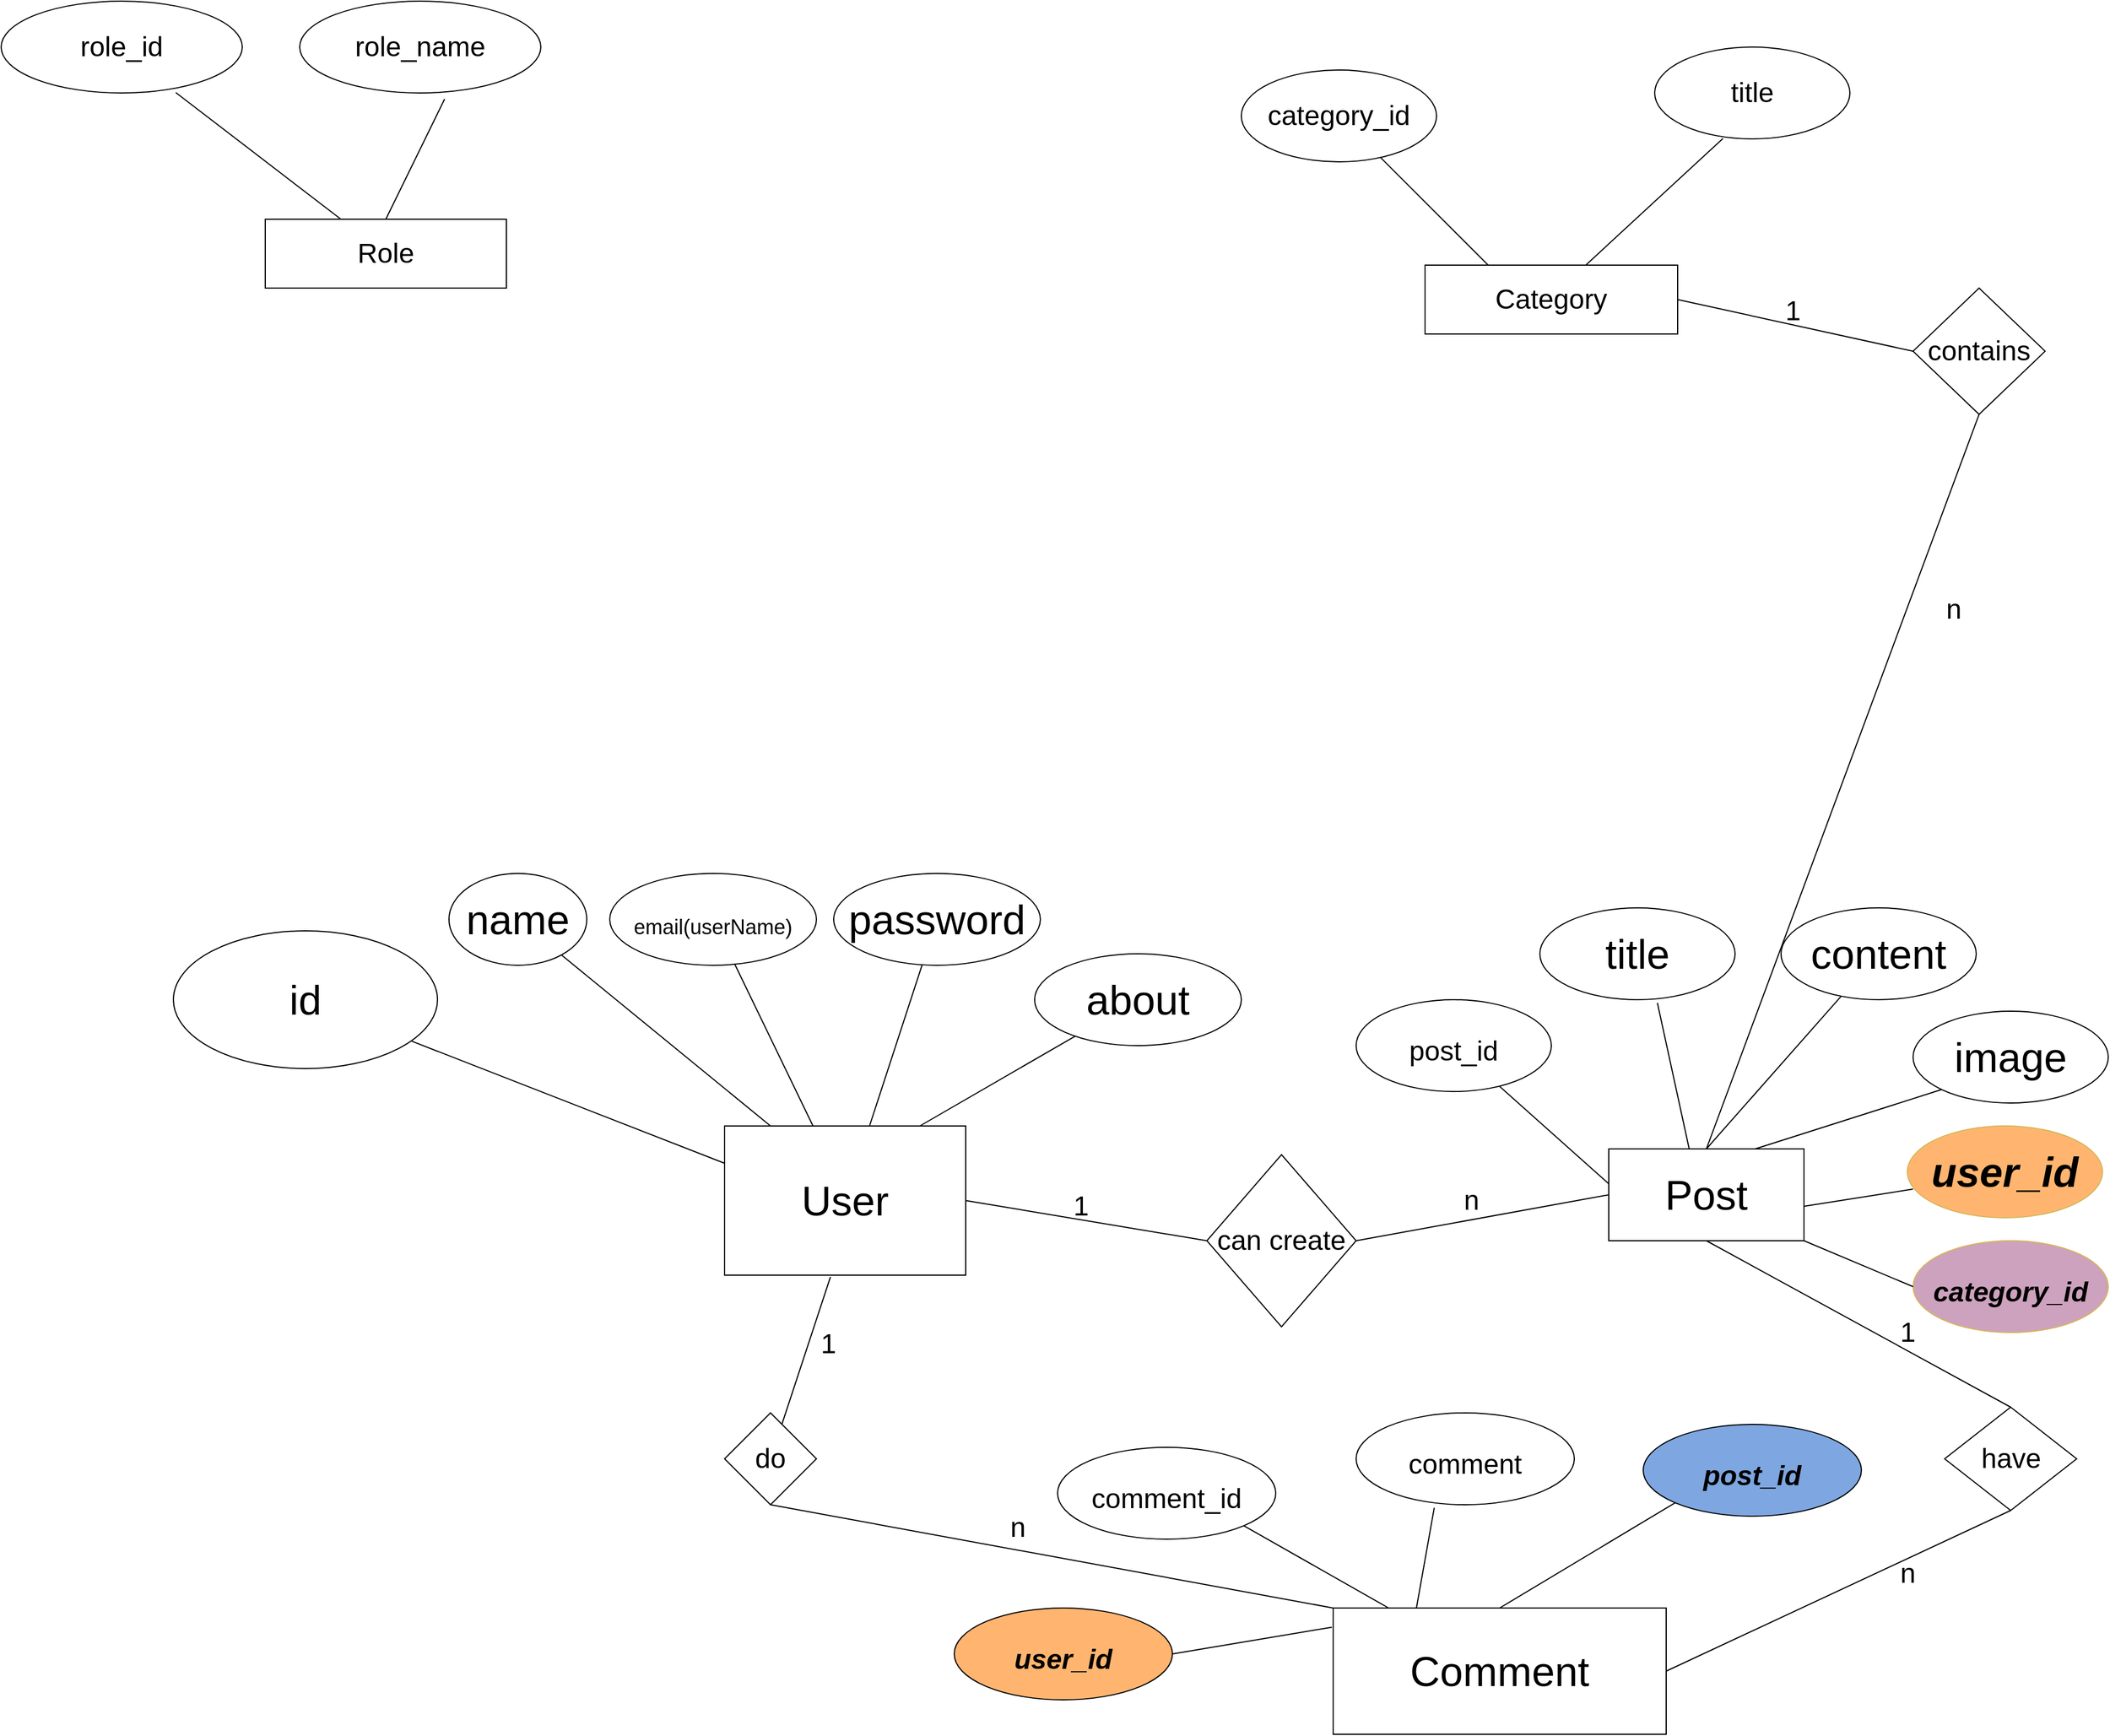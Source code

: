 <mxfile version="20.8.10" type="device"><diagram name="Page-1" id="1Idt4QPA3rqxyBycHQle"><mxGraphModel dx="4350" dy="2903" grid="1" gridSize="10" guides="1" tooltips="1" connect="1" arrows="1" fold="1" page="1" pageScale="1" pageWidth="850" pageHeight="1100" math="0" shadow="0"><root><mxCell id="0"/><mxCell id="1" parent="0"/><mxCell id="pGsS5IjglY1lXLFlicYx-1" value="&lt;font style=&quot;font-size: 36px;&quot;&gt;User&lt;/font&gt;" style="rounded=0;whiteSpace=wrap;html=1;" vertex="1" parent="1"><mxGeometry x="240" y="20" width="210" height="130" as="geometry"/></mxCell><mxCell id="pGsS5IjglY1lXLFlicYx-2" value="id" style="ellipse;whiteSpace=wrap;html=1;fontSize=36;" vertex="1" parent="1"><mxGeometry x="-240" y="-150" width="230" height="120" as="geometry"/></mxCell><mxCell id="pGsS5IjglY1lXLFlicYx-4" value="name" style="ellipse;whiteSpace=wrap;html=1;fontSize=36;" vertex="1" parent="1"><mxGeometry y="-200" width="120" height="80" as="geometry"/></mxCell><mxCell id="pGsS5IjglY1lXLFlicYx-5" value="" style="endArrow=none;html=1;rounded=0;fontSize=36;exitX=0;exitY=0.25;exitDx=0;exitDy=0;" edge="1" parent="1" source="pGsS5IjglY1lXLFlicYx-1" target="pGsS5IjglY1lXLFlicYx-2"><mxGeometry width="50" height="50" relative="1" as="geometry"><mxPoint x="260" y="110" as="sourcePoint"/><mxPoint x="420" y="230" as="targetPoint"/></mxGeometry></mxCell><mxCell id="pGsS5IjglY1lXLFlicYx-6" value="" style="endArrow=none;html=1;rounded=0;fontSize=36;" edge="1" parent="1" target="pGsS5IjglY1lXLFlicYx-4"><mxGeometry width="50" height="50" relative="1" as="geometry"><mxPoint x="280" y="20" as="sourcePoint"/><mxPoint x="450" y="140" as="targetPoint"/></mxGeometry></mxCell><mxCell id="pGsS5IjglY1lXLFlicYx-7" value="&lt;font style=&quot;font-size: 18px;&quot;&gt;email(userName)&lt;/font&gt;" style="ellipse;whiteSpace=wrap;html=1;fontSize=36;" vertex="1" parent="1"><mxGeometry x="140" y="-200" width="180" height="80" as="geometry"/></mxCell><mxCell id="pGsS5IjglY1lXLFlicYx-8" value="password" style="ellipse;whiteSpace=wrap;html=1;fontSize=36;" vertex="1" parent="1"><mxGeometry x="335" y="-200" width="180" height="80" as="geometry"/></mxCell><mxCell id="pGsS5IjglY1lXLFlicYx-11" value="about" style="ellipse;whiteSpace=wrap;html=1;fontSize=36;" vertex="1" parent="1"><mxGeometry x="510" y="-130" width="180" height="80" as="geometry"/></mxCell><mxCell id="pGsS5IjglY1lXLFlicYx-12" value="" style="endArrow=none;html=1;rounded=0;fontSize=18;" edge="1" parent="1" target="pGsS5IjglY1lXLFlicYx-7"><mxGeometry width="50" height="50" relative="1" as="geometry"><mxPoint x="317" y="20" as="sourcePoint"/><mxPoint x="450" y="140" as="targetPoint"/></mxGeometry></mxCell><mxCell id="pGsS5IjglY1lXLFlicYx-13" value="" style="endArrow=none;html=1;rounded=0;fontSize=18;" edge="1" parent="1" source="pGsS5IjglY1lXLFlicYx-1" target="pGsS5IjglY1lXLFlicYx-8"><mxGeometry width="50" height="50" relative="1" as="geometry"><mxPoint x="400" y="10" as="sourcePoint"/><mxPoint x="430" y="-110" as="targetPoint"/></mxGeometry></mxCell><mxCell id="pGsS5IjglY1lXLFlicYx-14" value="" style="endArrow=none;html=1;rounded=0;fontSize=18;exitX=0.81;exitY=0;exitDx=0;exitDy=0;exitPerimeter=0;" edge="1" parent="1" source="pGsS5IjglY1lXLFlicYx-1" target="pGsS5IjglY1lXLFlicYx-11"><mxGeometry width="50" height="50" relative="1" as="geometry"><mxPoint x="400" y="190" as="sourcePoint"/><mxPoint x="450" y="140" as="targetPoint"/></mxGeometry></mxCell><mxCell id="pGsS5IjglY1lXLFlicYx-16" value="&lt;font style=&quot;font-size: 36px;&quot;&gt;Post&lt;/font&gt;" style="rounded=0;whiteSpace=wrap;html=1;fontSize=18;" vertex="1" parent="1"><mxGeometry x="1010" y="40" width="170" height="80" as="geometry"/></mxCell><mxCell id="pGsS5IjglY1lXLFlicYx-17" value="&lt;font style=&quot;font-size: 24px;&quot;&gt;post_id&lt;/font&gt;" style="ellipse;whiteSpace=wrap;html=1;fontSize=36;" vertex="1" parent="1"><mxGeometry x="790" y="-90" width="170" height="80" as="geometry"/></mxCell><mxCell id="pGsS5IjglY1lXLFlicYx-18" value="content" style="ellipse;whiteSpace=wrap;html=1;fontSize=36;" vertex="1" parent="1"><mxGeometry x="1160" y="-170" width="170" height="80" as="geometry"/></mxCell><mxCell id="pGsS5IjglY1lXLFlicYx-19" value="title" style="ellipse;whiteSpace=wrap;html=1;fontSize=36;" vertex="1" parent="1"><mxGeometry x="950" y="-170" width="170" height="80" as="geometry"/></mxCell><mxCell id="pGsS5IjglY1lXLFlicYx-20" value="image" style="ellipse;whiteSpace=wrap;html=1;fontSize=36;" vertex="1" parent="1"><mxGeometry x="1275" y="-80" width="170" height="80" as="geometry"/></mxCell><mxCell id="pGsS5IjglY1lXLFlicYx-21" value="&lt;b&gt;&lt;i&gt;user_id&lt;/i&gt;&lt;/b&gt;" style="ellipse;whiteSpace=wrap;html=1;fontSize=36;fillColor=#FFB570;strokeColor=#d6b656;" vertex="1" parent="1"><mxGeometry x="1270" y="20" width="170" height="80" as="geometry"/></mxCell><mxCell id="pGsS5IjglY1lXLFlicYx-22" value="" style="endArrow=none;html=1;rounded=0;fontSize=24;exitX=0;exitY=0.38;exitDx=0;exitDy=0;exitPerimeter=0;" edge="1" parent="1" source="pGsS5IjglY1lXLFlicYx-16" target="pGsS5IjglY1lXLFlicYx-17"><mxGeometry width="50" height="50" relative="1" as="geometry"><mxPoint x="780" y="30" as="sourcePoint"/><mxPoint x="830" y="-20" as="targetPoint"/></mxGeometry></mxCell><mxCell id="pGsS5IjglY1lXLFlicYx-24" value="" style="endArrow=none;html=1;rounded=0;fontSize=24;exitX=0.602;exitY=1.034;exitDx=0;exitDy=0;exitPerimeter=0;entryX=0.412;entryY=0;entryDx=0;entryDy=0;entryPerimeter=0;" edge="1" parent="1" source="pGsS5IjglY1lXLFlicYx-19" target="pGsS5IjglY1lXLFlicYx-16"><mxGeometry width="50" height="50" relative="1" as="geometry"><mxPoint x="780" y="30" as="sourcePoint"/><mxPoint x="830" y="-20" as="targetPoint"/></mxGeometry></mxCell><mxCell id="pGsS5IjglY1lXLFlicYx-25" value="" style="endArrow=none;html=1;rounded=0;fontSize=24;entryX=0.5;entryY=0;entryDx=0;entryDy=0;" edge="1" parent="1" source="pGsS5IjglY1lXLFlicYx-18" target="pGsS5IjglY1lXLFlicYx-16"><mxGeometry width="50" height="50" relative="1" as="geometry"><mxPoint x="780" y="30" as="sourcePoint"/><mxPoint x="830" y="-20" as="targetPoint"/></mxGeometry></mxCell><mxCell id="pGsS5IjglY1lXLFlicYx-26" value="" style="endArrow=none;html=1;rounded=0;fontSize=24;entryX=0;entryY=1;entryDx=0;entryDy=0;exitX=0.75;exitY=0;exitDx=0;exitDy=0;" edge="1" parent="1" source="pGsS5IjglY1lXLFlicYx-16" target="pGsS5IjglY1lXLFlicYx-20"><mxGeometry width="50" height="50" relative="1" as="geometry"><mxPoint x="780" y="30" as="sourcePoint"/><mxPoint x="830" y="-20" as="targetPoint"/></mxGeometry></mxCell><mxCell id="pGsS5IjglY1lXLFlicYx-27" value="" style="endArrow=none;html=1;rounded=0;fontSize=24;entryX=0.029;entryY=0.688;entryDx=0;entryDy=0;entryPerimeter=0;" edge="1" parent="1" target="pGsS5IjglY1lXLFlicYx-21"><mxGeometry width="50" height="50" relative="1" as="geometry"><mxPoint x="1180" y="90" as="sourcePoint"/><mxPoint x="830" y="-20" as="targetPoint"/></mxGeometry></mxCell><mxCell id="pGsS5IjglY1lXLFlicYx-28" value="can create" style="rhombus;whiteSpace=wrap;html=1;fontSize=24;" vertex="1" parent="1"><mxGeometry x="660" y="45" width="130" height="150" as="geometry"/></mxCell><mxCell id="pGsS5IjglY1lXLFlicYx-29" value="" style="endArrow=none;html=1;rounded=0;fontSize=24;exitX=1;exitY=0.5;exitDx=0;exitDy=0;entryX=0;entryY=0.5;entryDx=0;entryDy=0;" edge="1" parent="1" source="pGsS5IjglY1lXLFlicYx-1" target="pGsS5IjglY1lXLFlicYx-28"><mxGeometry width="50" height="50" relative="1" as="geometry"><mxPoint x="780" y="30" as="sourcePoint"/><mxPoint x="830" y="-20" as="targetPoint"/></mxGeometry></mxCell><mxCell id="pGsS5IjglY1lXLFlicYx-30" value="" style="endArrow=none;html=1;rounded=0;fontSize=24;entryX=0;entryY=0.5;entryDx=0;entryDy=0;exitX=1;exitY=0.5;exitDx=0;exitDy=0;" edge="1" parent="1" source="pGsS5IjglY1lXLFlicYx-28" target="pGsS5IjglY1lXLFlicYx-16"><mxGeometry width="50" height="50" relative="1" as="geometry"><mxPoint x="780" y="30" as="sourcePoint"/><mxPoint x="830" y="-20" as="targetPoint"/></mxGeometry></mxCell><mxCell id="pGsS5IjglY1lXLFlicYx-31" value="1" style="text;html=1;align=center;verticalAlign=middle;resizable=0;points=[];autosize=1;strokeColor=none;fillColor=none;fontSize=24;" vertex="1" parent="1"><mxGeometry x="530" y="70" width="40" height="40" as="geometry"/></mxCell><mxCell id="pGsS5IjglY1lXLFlicYx-32" value="n" style="text;html=1;align=center;verticalAlign=middle;resizable=0;points=[];autosize=1;strokeColor=none;fillColor=none;fontSize=24;" vertex="1" parent="1"><mxGeometry x="870" y="65" width="40" height="40" as="geometry"/></mxCell><mxCell id="pGsS5IjglY1lXLFlicYx-33" value="&lt;font style=&quot;font-size: 36px;&quot;&gt;Comment&lt;/font&gt;" style="rounded=0;whiteSpace=wrap;html=1;fontSize=24;" vertex="1" parent="1"><mxGeometry x="770" y="440" width="290" height="110" as="geometry"/></mxCell><mxCell id="pGsS5IjglY1lXLFlicYx-34" value="&lt;font style=&quot;font-size: 24px;&quot;&gt;comment_id&lt;/font&gt;" style="ellipse;whiteSpace=wrap;html=1;fontSize=36;" vertex="1" parent="1"><mxGeometry x="530" y="300" width="190" height="80" as="geometry"/></mxCell><mxCell id="pGsS5IjglY1lXLFlicYx-35" value="&lt;font style=&quot;font-size: 24px;&quot;&gt;comment&lt;/font&gt;" style="ellipse;whiteSpace=wrap;html=1;fontSize=36;" vertex="1" parent="1"><mxGeometry x="790" y="270" width="190" height="80" as="geometry"/></mxCell><mxCell id="pGsS5IjglY1lXLFlicYx-36" value="&lt;span style=&quot;font-size: 24px;&quot;&gt;&lt;b&gt;&lt;i&gt;post_id&lt;/i&gt;&lt;/b&gt;&lt;/span&gt;" style="ellipse;whiteSpace=wrap;html=1;fontSize=36;fillColor=#7EA6E0;" vertex="1" parent="1"><mxGeometry x="1040" y="280" width="190" height="80" as="geometry"/></mxCell><mxCell id="pGsS5IjglY1lXLFlicYx-37" value="&lt;span style=&quot;font-size: 24px;&quot;&gt;&lt;b&gt;&lt;i&gt;user_id&lt;/i&gt;&lt;/b&gt;&lt;/span&gt;" style="ellipse;whiteSpace=wrap;html=1;fontSize=36;fillColor=#FFB570;" vertex="1" parent="1"><mxGeometry x="440" y="440" width="190" height="80" as="geometry"/></mxCell><mxCell id="pGsS5IjglY1lXLFlicYx-38" value="" style="endArrow=none;html=1;rounded=0;fontSize=24;entryX=1;entryY=0.5;entryDx=0;entryDy=0;exitX=-0.004;exitY=0.152;exitDx=0;exitDy=0;exitPerimeter=0;" edge="1" parent="1" source="pGsS5IjglY1lXLFlicYx-33" target="pGsS5IjglY1lXLFlicYx-37"><mxGeometry width="50" height="50" relative="1" as="geometry"><mxPoint x="780" y="310" as="sourcePoint"/><mxPoint x="830" y="260" as="targetPoint"/></mxGeometry></mxCell><mxCell id="pGsS5IjglY1lXLFlicYx-39" value="" style="endArrow=none;html=1;rounded=0;fontSize=24;entryX=1;entryY=1;entryDx=0;entryDy=0;" edge="1" parent="1" source="pGsS5IjglY1lXLFlicYx-33" target="pGsS5IjglY1lXLFlicYx-34"><mxGeometry width="50" height="50" relative="1" as="geometry"><mxPoint x="778.84" y="466.72" as="sourcePoint"/><mxPoint x="640.0" y="490" as="targetPoint"/></mxGeometry></mxCell><mxCell id="pGsS5IjglY1lXLFlicYx-42" value="" style="endArrow=none;html=1;rounded=0;fontSize=24;entryX=0.358;entryY=1.034;entryDx=0;entryDy=0;entryPerimeter=0;exitX=0.25;exitY=0;exitDx=0;exitDy=0;" edge="1" parent="1" source="pGsS5IjglY1lXLFlicYx-33" target="pGsS5IjglY1lXLFlicYx-35"><mxGeometry width="50" height="50" relative="1" as="geometry"><mxPoint x="828.093" y="450" as="sourcePoint"/><mxPoint x="701.921" y="378.391" as="targetPoint"/></mxGeometry></mxCell><mxCell id="pGsS5IjglY1lXLFlicYx-43" value="" style="endArrow=none;html=1;rounded=0;fontSize=24;entryX=0;entryY=1;entryDx=0;entryDy=0;exitX=0.5;exitY=0;exitDx=0;exitDy=0;" edge="1" parent="1" source="pGsS5IjglY1lXLFlicYx-33" target="pGsS5IjglY1lXLFlicYx-36"><mxGeometry width="50" height="50" relative="1" as="geometry"><mxPoint x="852.5" y="450" as="sourcePoint"/><mxPoint x="868.02" y="362.72" as="targetPoint"/></mxGeometry></mxCell><mxCell id="pGsS5IjglY1lXLFlicYx-44" value="do" style="rhombus;whiteSpace=wrap;html=1;fontSize=24;fillColor=#FFFFFF;" vertex="1" parent="1"><mxGeometry x="240" y="270" width="80" height="80" as="geometry"/></mxCell><mxCell id="pGsS5IjglY1lXLFlicYx-48" value="" style="endArrow=none;html=1;rounded=0;fontSize=24;entryX=0.439;entryY=1.012;entryDx=0;entryDy=0;entryPerimeter=0;" edge="1" parent="1" source="pGsS5IjglY1lXLFlicYx-44" target="pGsS5IjglY1lXLFlicYx-1"><mxGeometry width="50" height="50" relative="1" as="geometry"><mxPoint x="780" y="310" as="sourcePoint"/><mxPoint x="830" y="260" as="targetPoint"/></mxGeometry></mxCell><mxCell id="pGsS5IjglY1lXLFlicYx-49" value="" style="endArrow=none;html=1;rounded=0;fontSize=24;entryX=0.5;entryY=1;entryDx=0;entryDy=0;exitX=0;exitY=0;exitDx=0;exitDy=0;" edge="1" parent="1" source="pGsS5IjglY1lXLFlicYx-33" target="pGsS5IjglY1lXLFlicYx-44"><mxGeometry width="50" height="50" relative="1" as="geometry"><mxPoint x="780" y="320" as="sourcePoint"/><mxPoint x="830" y="260" as="targetPoint"/></mxGeometry></mxCell><mxCell id="pGsS5IjglY1lXLFlicYx-50" value="1" style="text;html=1;align=center;verticalAlign=middle;resizable=0;points=[];autosize=1;strokeColor=none;fillColor=none;fontSize=24;" vertex="1" parent="1"><mxGeometry x="310" y="190" width="40" height="40" as="geometry"/></mxCell><mxCell id="pGsS5IjglY1lXLFlicYx-51" value="n" style="text;html=1;align=center;verticalAlign=middle;resizable=0;points=[];autosize=1;strokeColor=none;fillColor=none;fontSize=24;" vertex="1" parent="1"><mxGeometry x="475" y="350" width="40" height="40" as="geometry"/></mxCell><mxCell id="pGsS5IjglY1lXLFlicYx-52" value="have" style="rhombus;whiteSpace=wrap;html=1;fontSize=24;fillColor=#FFFFFF;" vertex="1" parent="1"><mxGeometry x="1302.5" y="265" width="115" height="90" as="geometry"/></mxCell><mxCell id="pGsS5IjglY1lXLFlicYx-60" value="" style="endArrow=none;html=1;rounded=0;fontSize=24;entryX=0.5;entryY=1;entryDx=0;entryDy=0;exitX=0.5;exitY=0;exitDx=0;exitDy=0;" edge="1" parent="1" source="pGsS5IjglY1lXLFlicYx-52" target="pGsS5IjglY1lXLFlicYx-16"><mxGeometry width="50" height="50" relative="1" as="geometry"><mxPoint x="780" y="310" as="sourcePoint"/><mxPoint x="830" y="260" as="targetPoint"/></mxGeometry></mxCell><mxCell id="pGsS5IjglY1lXLFlicYx-65" value="" style="endArrow=none;html=1;rounded=0;fontSize=24;entryX=0.5;entryY=1;entryDx=0;entryDy=0;exitX=1;exitY=0.5;exitDx=0;exitDy=0;" edge="1" parent="1" source="pGsS5IjglY1lXLFlicYx-33" target="pGsS5IjglY1lXLFlicYx-52"><mxGeometry width="50" height="50" relative="1" as="geometry"><mxPoint x="1070" y="490" as="sourcePoint"/><mxPoint x="830" y="260" as="targetPoint"/></mxGeometry></mxCell><mxCell id="pGsS5IjglY1lXLFlicYx-66" value="1" style="text;html=1;align=center;verticalAlign=middle;resizable=0;points=[];autosize=1;strokeColor=none;fillColor=none;fontSize=24;" vertex="1" parent="1"><mxGeometry x="1250" y="180" width="40" height="40" as="geometry"/></mxCell><mxCell id="pGsS5IjglY1lXLFlicYx-67" value="n" style="text;html=1;align=center;verticalAlign=middle;resizable=0;points=[];autosize=1;strokeColor=none;fillColor=none;fontSize=24;" vertex="1" parent="1"><mxGeometry x="1250" y="390" width="40" height="40" as="geometry"/></mxCell><mxCell id="pGsS5IjglY1lXLFlicYx-68" value="Category" style="rounded=0;whiteSpace=wrap;html=1;fontSize=24;fillColor=#FFFFFF;" vertex="1" parent="1"><mxGeometry x="850" y="-730" width="220" height="60" as="geometry"/></mxCell><mxCell id="pGsS5IjglY1lXLFlicYx-69" value="category_id" style="ellipse;whiteSpace=wrap;html=1;fontSize=24;fillColor=#FFFFFF;" vertex="1" parent="1"><mxGeometry x="690" y="-900" width="170" height="80" as="geometry"/></mxCell><mxCell id="pGsS5IjglY1lXLFlicYx-70" value="title" style="ellipse;whiteSpace=wrap;html=1;fontSize=24;fillColor=#FFFFFF;" vertex="1" parent="1"><mxGeometry x="1050" y="-920" width="170" height="80" as="geometry"/></mxCell><mxCell id="pGsS5IjglY1lXLFlicYx-71" value="" style="endArrow=none;html=1;rounded=0;fontSize=24;exitX=0.25;exitY=0;exitDx=0;exitDy=0;" edge="1" parent="1" source="pGsS5IjglY1lXLFlicYx-68" target="pGsS5IjglY1lXLFlicYx-69"><mxGeometry width="50" height="50" relative="1" as="geometry"><mxPoint x="900" y="-740" as="sourcePoint"/><mxPoint x="830" y="-590" as="targetPoint"/></mxGeometry></mxCell><mxCell id="pGsS5IjglY1lXLFlicYx-72" value="" style="endArrow=none;html=1;rounded=0;fontSize=24;entryX=0.35;entryY=0.995;entryDx=0;entryDy=0;entryPerimeter=0;" edge="1" parent="1" target="pGsS5IjglY1lXLFlicYx-70"><mxGeometry width="50" height="50" relative="1" as="geometry"><mxPoint x="990" y="-730" as="sourcePoint"/><mxPoint x="830" y="-590" as="targetPoint"/></mxGeometry></mxCell><mxCell id="pGsS5IjglY1lXLFlicYx-74" value="contains" style="rhombus;whiteSpace=wrap;html=1;fontSize=24;fillColor=#FFFFFF;" vertex="1" parent="1"><mxGeometry x="1275" y="-710" width="115" height="110" as="geometry"/></mxCell><mxCell id="pGsS5IjglY1lXLFlicYx-75" value="" style="endArrow=none;html=1;rounded=0;fontSize=24;entryX=1;entryY=0.5;entryDx=0;entryDy=0;exitX=0;exitY=0.5;exitDx=0;exitDy=0;" edge="1" parent="1" source="pGsS5IjglY1lXLFlicYx-74" target="pGsS5IjglY1lXLFlicYx-68"><mxGeometry width="50" height="50" relative="1" as="geometry"><mxPoint x="780" y="-540" as="sourcePoint"/><mxPoint x="830" y="-590" as="targetPoint"/></mxGeometry></mxCell><mxCell id="pGsS5IjglY1lXLFlicYx-76" value="" style="endArrow=none;html=1;rounded=0;fontSize=24;entryX=0.5;entryY=1;entryDx=0;entryDy=0;exitX=0.5;exitY=0;exitDx=0;exitDy=0;" edge="1" parent="1" source="pGsS5IjglY1lXLFlicYx-16" target="pGsS5IjglY1lXLFlicYx-74"><mxGeometry width="50" height="50" relative="1" as="geometry"><mxPoint x="780" y="-260" as="sourcePoint"/><mxPoint x="830" y="-310" as="targetPoint"/></mxGeometry></mxCell><mxCell id="pGsS5IjglY1lXLFlicYx-77" value="1" style="text;html=1;align=center;verticalAlign=middle;resizable=0;points=[];autosize=1;strokeColor=none;fillColor=none;fontSize=24;" vertex="1" parent="1"><mxGeometry x="1150" y="-710" width="40" height="40" as="geometry"/></mxCell><mxCell id="pGsS5IjglY1lXLFlicYx-78" value="n" style="text;html=1;align=center;verticalAlign=middle;resizable=0;points=[];autosize=1;strokeColor=none;fillColor=none;fontSize=24;" vertex="1" parent="1"><mxGeometry x="1290" y="-450" width="40" height="40" as="geometry"/></mxCell><mxCell id="pGsS5IjglY1lXLFlicYx-79" value="&lt;b&gt;&lt;i&gt;&lt;font style=&quot;font-size: 24px;&quot;&gt;category_id&lt;/font&gt;&lt;/i&gt;&lt;/b&gt;" style="ellipse;whiteSpace=wrap;html=1;fontSize=36;fillColor=#CDA2BE;strokeColor=#d6b656;" vertex="1" parent="1"><mxGeometry x="1275" y="120" width="170" height="80" as="geometry"/></mxCell><mxCell id="pGsS5IjglY1lXLFlicYx-80" value="" style="endArrow=none;html=1;rounded=0;fontSize=24;entryX=1;entryY=1;entryDx=0;entryDy=0;exitX=0;exitY=0.5;exitDx=0;exitDy=0;" edge="1" parent="1" source="pGsS5IjglY1lXLFlicYx-79" target="pGsS5IjglY1lXLFlicYx-16"><mxGeometry width="50" height="50" relative="1" as="geometry"><mxPoint x="780" y="170" as="sourcePoint"/><mxPoint x="830" y="120" as="targetPoint"/></mxGeometry></mxCell><mxCell id="pGsS5IjglY1lXLFlicYx-81" value="Role" style="rounded=0;whiteSpace=wrap;html=1;fontSize=24;fillColor=#FFFFFF;" vertex="1" parent="1"><mxGeometry x="-160" y="-770" width="210" height="60" as="geometry"/></mxCell><mxCell id="pGsS5IjglY1lXLFlicYx-82" value="role_id" style="ellipse;whiteSpace=wrap;html=1;fontSize=24;fillColor=#FFFFFF;" vertex="1" parent="1"><mxGeometry x="-390" y="-960" width="210" height="80" as="geometry"/></mxCell><mxCell id="pGsS5IjglY1lXLFlicYx-83" value="" style="endArrow=none;html=1;rounded=0;fontSize=24;entryX=0.724;entryY=0.995;entryDx=0;entryDy=0;entryPerimeter=0;" edge="1" parent="1" source="pGsS5IjglY1lXLFlicYx-81" target="pGsS5IjglY1lXLFlicYx-82"><mxGeometry width="50" height="50" relative="1" as="geometry"><mxPoint x="230" y="-690" as="sourcePoint"/><mxPoint x="280" y="-740" as="targetPoint"/></mxGeometry></mxCell><mxCell id="pGsS5IjglY1lXLFlicYx-84" value="role_name" style="ellipse;whiteSpace=wrap;html=1;fontSize=24;fillColor=#FFFFFF;" vertex="1" parent="1"><mxGeometry x="-130" y="-960" width="210" height="80" as="geometry"/></mxCell><mxCell id="pGsS5IjglY1lXLFlicYx-85" value="" style="endArrow=none;html=1;rounded=0;fontSize=24;entryX=0.601;entryY=1.066;entryDx=0;entryDy=0;entryPerimeter=0;exitX=0.5;exitY=0;exitDx=0;exitDy=0;" edge="1" parent="1" source="pGsS5IjglY1lXLFlicYx-81" target="pGsS5IjglY1lXLFlicYx-84"><mxGeometry width="50" height="50" relative="1" as="geometry"><mxPoint x="230" y="-690" as="sourcePoint"/><mxPoint x="280" y="-740" as="targetPoint"/></mxGeometry></mxCell></root></mxGraphModel></diagram></mxfile>